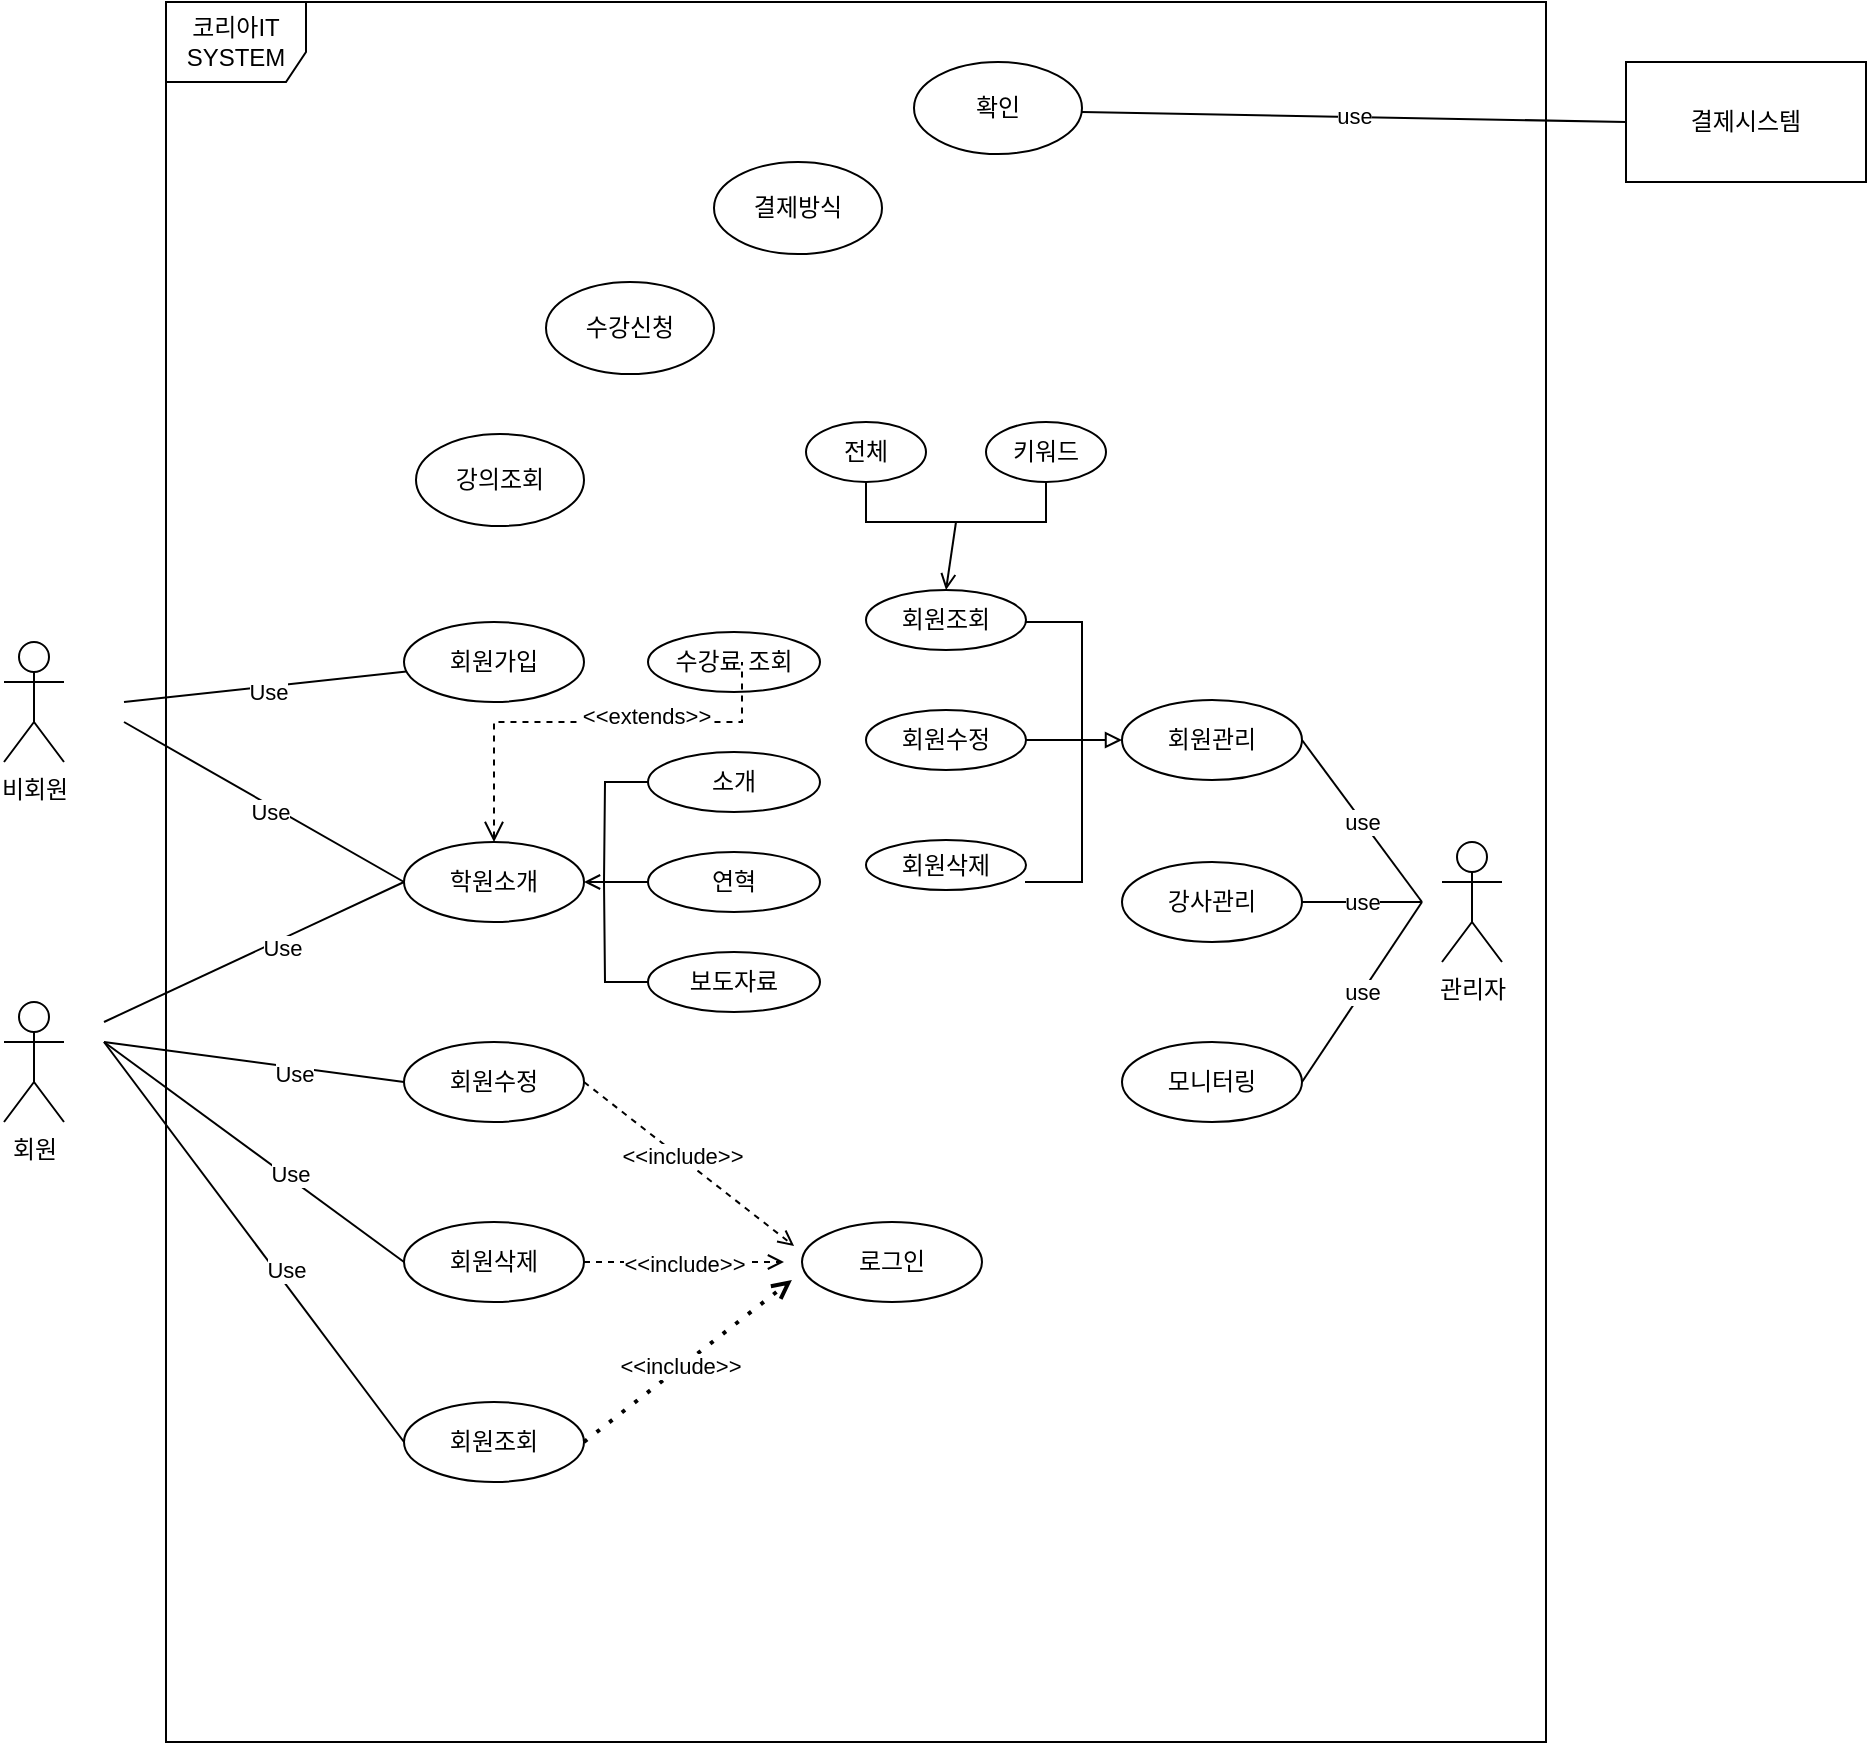 <mxfile version="22.1.15" type="device">
  <diagram name="페이지-1" id="k86Nnk8i_f4Q3zjXNnSh">
    <mxGraphModel dx="1434" dy="780" grid="1" gridSize="10" guides="1" tooltips="1" connect="1" arrows="1" fold="1" page="1" pageScale="1" pageWidth="827" pageHeight="1169" math="0" shadow="0">
      <root>
        <mxCell id="0" />
        <mxCell id="1" parent="0" />
        <mxCell id="blV9PTF11IVI_z7g0Vjc-1" value="비회원" style="shape=umlActor;verticalLabelPosition=bottom;verticalAlign=top;html=1;outlineConnect=0;" vertex="1" parent="1">
          <mxGeometry x="39" y="330" width="30" height="60" as="geometry" />
        </mxCell>
        <mxCell id="blV9PTF11IVI_z7g0Vjc-2" value="회원" style="shape=umlActor;verticalLabelPosition=bottom;verticalAlign=top;html=1;outlineConnect=0;" vertex="1" parent="1">
          <mxGeometry x="39" y="510" width="30" height="60" as="geometry" />
        </mxCell>
        <mxCell id="blV9PTF11IVI_z7g0Vjc-3" value="관리자" style="shape=umlActor;verticalLabelPosition=bottom;verticalAlign=top;html=1;outlineConnect=0;" vertex="1" parent="1">
          <mxGeometry x="758" y="430" width="30" height="60" as="geometry" />
        </mxCell>
        <mxCell id="blV9PTF11IVI_z7g0Vjc-5" value="코리아IT&lt;br&gt;SYSTEM" style="shape=umlFrame;whiteSpace=wrap;html=1;pointerEvents=0;width=70;height=40;" vertex="1" parent="1">
          <mxGeometry x="120" y="10" width="690" height="870" as="geometry" />
        </mxCell>
        <mxCell id="blV9PTF11IVI_z7g0Vjc-6" value="회원가입" style="ellipse;whiteSpace=wrap;html=1;" vertex="1" parent="1">
          <mxGeometry x="239" y="320" width="90" height="40" as="geometry" />
        </mxCell>
        <mxCell id="blV9PTF11IVI_z7g0Vjc-7" value="회원수정" style="ellipse;whiteSpace=wrap;html=1;" vertex="1" parent="1">
          <mxGeometry x="239" y="530" width="90" height="40" as="geometry" />
        </mxCell>
        <mxCell id="blV9PTF11IVI_z7g0Vjc-8" value="회원삭제" style="ellipse;whiteSpace=wrap;html=1;" vertex="1" parent="1">
          <mxGeometry x="239" y="620" width="90" height="40" as="geometry" />
        </mxCell>
        <mxCell id="blV9PTF11IVI_z7g0Vjc-9" value="회원조회" style="ellipse;whiteSpace=wrap;html=1;" vertex="1" parent="1">
          <mxGeometry x="239" y="710" width="90" height="40" as="geometry" />
        </mxCell>
        <mxCell id="blV9PTF11IVI_z7g0Vjc-12" value="" style="endArrow=none;html=1;rounded=0;endFill=0;" edge="1" parent="1" target="blV9PTF11IVI_z7g0Vjc-6">
          <mxGeometry width="50" height="50" relative="1" as="geometry">
            <mxPoint x="99" y="360" as="sourcePoint" />
            <mxPoint x="149" y="320" as="targetPoint" />
          </mxGeometry>
        </mxCell>
        <mxCell id="blV9PTF11IVI_z7g0Vjc-16" value="Use" style="edgeLabel;html=1;align=center;verticalAlign=middle;resizable=0;points=[];" vertex="1" connectable="0" parent="blV9PTF11IVI_z7g0Vjc-12">
          <mxGeometry x="0.014" y="-3" relative="1" as="geometry">
            <mxPoint as="offset" />
          </mxGeometry>
        </mxCell>
        <mxCell id="blV9PTF11IVI_z7g0Vjc-13" value="" style="endArrow=none;html=1;rounded=0;entryX=0;entryY=0.5;entryDx=0;entryDy=0;endFill=0;" edge="1" parent="1" target="blV9PTF11IVI_z7g0Vjc-7">
          <mxGeometry width="50" height="50" relative="1" as="geometry">
            <mxPoint x="89" y="530" as="sourcePoint" />
            <mxPoint x="139" y="570" as="targetPoint" />
          </mxGeometry>
        </mxCell>
        <mxCell id="blV9PTF11IVI_z7g0Vjc-37" value="Use" style="edgeLabel;html=1;align=center;verticalAlign=middle;resizable=0;points=[];" vertex="1" connectable="0" parent="blV9PTF11IVI_z7g0Vjc-13">
          <mxGeometry x="0.259" y="-3" relative="1" as="geometry">
            <mxPoint as="offset" />
          </mxGeometry>
        </mxCell>
        <mxCell id="blV9PTF11IVI_z7g0Vjc-14" value="" style="endArrow=none;html=1;rounded=0;entryX=0;entryY=0.5;entryDx=0;entryDy=0;endFill=0;" edge="1" parent="1" target="blV9PTF11IVI_z7g0Vjc-8">
          <mxGeometry width="50" height="50" relative="1" as="geometry">
            <mxPoint x="89" y="530" as="sourcePoint" />
            <mxPoint x="139" y="570" as="targetPoint" />
          </mxGeometry>
        </mxCell>
        <mxCell id="blV9PTF11IVI_z7g0Vjc-38" value="Use" style="edgeLabel;html=1;align=center;verticalAlign=middle;resizable=0;points=[];" vertex="1" connectable="0" parent="blV9PTF11IVI_z7g0Vjc-14">
          <mxGeometry x="0.226" y="2" relative="1" as="geometry">
            <mxPoint as="offset" />
          </mxGeometry>
        </mxCell>
        <mxCell id="blV9PTF11IVI_z7g0Vjc-15" value="" style="endArrow=none;html=1;rounded=0;entryX=0;entryY=0.5;entryDx=0;entryDy=0;endFill=0;" edge="1" parent="1" target="blV9PTF11IVI_z7g0Vjc-9">
          <mxGeometry width="50" height="50" relative="1" as="geometry">
            <mxPoint x="89" y="530" as="sourcePoint" />
            <mxPoint x="139" y="570" as="targetPoint" />
          </mxGeometry>
        </mxCell>
        <mxCell id="blV9PTF11IVI_z7g0Vjc-39" value="Use" style="edgeLabel;html=1;align=center;verticalAlign=middle;resizable=0;points=[];" vertex="1" connectable="0" parent="blV9PTF11IVI_z7g0Vjc-15">
          <mxGeometry x="0.162" y="4" relative="1" as="geometry">
            <mxPoint as="offset" />
          </mxGeometry>
        </mxCell>
        <mxCell id="blV9PTF11IVI_z7g0Vjc-18" value="로그인" style="ellipse;whiteSpace=wrap;html=1;" vertex="1" parent="1">
          <mxGeometry x="438" y="620" width="90" height="40" as="geometry" />
        </mxCell>
        <mxCell id="blV9PTF11IVI_z7g0Vjc-19" value="" style="endArrow=open;dashed=1;html=1;rounded=0;entryX=0.056;entryY=0.3;entryDx=0;entryDy=0;endFill=0;entryPerimeter=0;" edge="1" parent="1">
          <mxGeometry width="50" height="50" relative="1" as="geometry">
            <mxPoint x="329" y="550" as="sourcePoint" />
            <mxPoint x="434.04" y="632" as="targetPoint" />
          </mxGeometry>
        </mxCell>
        <mxCell id="blV9PTF11IVI_z7g0Vjc-24" value="&amp;lt;&amp;lt;include&amp;gt;&amp;gt;" style="edgeLabel;html=1;align=center;verticalAlign=middle;resizable=0;points=[];" vertex="1" connectable="0" parent="blV9PTF11IVI_z7g0Vjc-19">
          <mxGeometry x="-0.077" y="1" relative="1" as="geometry">
            <mxPoint as="offset" />
          </mxGeometry>
        </mxCell>
        <mxCell id="blV9PTF11IVI_z7g0Vjc-20" value="" style="endArrow=open;dashed=1;html=1;dashPattern=1 3;strokeWidth=2;rounded=0;exitX=1;exitY=0.5;exitDx=0;exitDy=0;endFill=0;entryX=0.044;entryY=0.725;entryDx=0;entryDy=0;entryPerimeter=0;" edge="1" parent="1" source="blV9PTF11IVI_z7g0Vjc-9">
          <mxGeometry width="50" height="50" relative="1" as="geometry">
            <mxPoint x="349" y="690" as="sourcePoint" />
            <mxPoint x="432.96" y="649" as="targetPoint" />
          </mxGeometry>
        </mxCell>
        <mxCell id="blV9PTF11IVI_z7g0Vjc-22" value="&amp;lt;&amp;lt;include&amp;gt;&amp;gt;" style="edgeLabel;html=1;align=center;verticalAlign=middle;resizable=0;points=[];" vertex="1" connectable="0" parent="blV9PTF11IVI_z7g0Vjc-20">
          <mxGeometry x="-0.074" y="1" relative="1" as="geometry">
            <mxPoint as="offset" />
          </mxGeometry>
        </mxCell>
        <mxCell id="blV9PTF11IVI_z7g0Vjc-21" value="" style="endArrow=open;dashed=1;html=1;rounded=0;endFill=0;" edge="1" parent="1">
          <mxGeometry width="50" height="50" relative="1" as="geometry">
            <mxPoint x="329" y="640" as="sourcePoint" />
            <mxPoint x="429" y="640" as="targetPoint" />
          </mxGeometry>
        </mxCell>
        <mxCell id="blV9PTF11IVI_z7g0Vjc-23" value="&amp;lt;&amp;lt;include&amp;gt;&amp;gt;" style="edgeLabel;html=1;align=center;verticalAlign=middle;resizable=0;points=[];" vertex="1" connectable="0" parent="blV9PTF11IVI_z7g0Vjc-21">
          <mxGeometry y="-1" relative="1" as="geometry">
            <mxPoint as="offset" />
          </mxGeometry>
        </mxCell>
        <mxCell id="blV9PTF11IVI_z7g0Vjc-25" value="학원소개" style="ellipse;whiteSpace=wrap;html=1;" vertex="1" parent="1">
          <mxGeometry x="239" y="430" width="90" height="40" as="geometry" />
        </mxCell>
        <mxCell id="blV9PTF11IVI_z7g0Vjc-27" value="" style="endArrow=none;html=1;rounded=0;entryX=0;entryY=0.5;entryDx=0;entryDy=0;" edge="1" parent="1" target="blV9PTF11IVI_z7g0Vjc-25">
          <mxGeometry width="50" height="50" relative="1" as="geometry">
            <mxPoint x="99" y="370" as="sourcePoint" />
            <mxPoint x="149" y="320" as="targetPoint" />
          </mxGeometry>
        </mxCell>
        <mxCell id="blV9PTF11IVI_z7g0Vjc-29" value="Use" style="edgeLabel;html=1;align=center;verticalAlign=middle;resizable=0;points=[];" vertex="1" connectable="0" parent="blV9PTF11IVI_z7g0Vjc-27">
          <mxGeometry x="0.074" y="-2" relative="1" as="geometry">
            <mxPoint x="-1" as="offset" />
          </mxGeometry>
        </mxCell>
        <mxCell id="blV9PTF11IVI_z7g0Vjc-28" value="" style="endArrow=none;html=1;rounded=0;entryX=0;entryY=0.5;entryDx=0;entryDy=0;" edge="1" parent="1" target="blV9PTF11IVI_z7g0Vjc-25">
          <mxGeometry width="50" height="50" relative="1" as="geometry">
            <mxPoint x="89" y="520" as="sourcePoint" />
            <mxPoint x="139" y="470" as="targetPoint" />
          </mxGeometry>
        </mxCell>
        <mxCell id="blV9PTF11IVI_z7g0Vjc-30" value="Use" style="edgeLabel;html=1;align=center;verticalAlign=middle;resizable=0;points=[];" vertex="1" connectable="0" parent="blV9PTF11IVI_z7g0Vjc-28">
          <mxGeometry x="0.164" y="-4" relative="1" as="geometry">
            <mxPoint as="offset" />
          </mxGeometry>
        </mxCell>
        <mxCell id="blV9PTF11IVI_z7g0Vjc-35" value="" style="edgeStyle=orthogonalEdgeStyle;rounded=0;orthogonalLoop=1;jettySize=auto;html=1;startArrow=none;startFill=0;endArrow=none;endFill=0;" edge="1" parent="1" source="blV9PTF11IVI_z7g0Vjc-31">
          <mxGeometry relative="1" as="geometry">
            <mxPoint x="339" y="450" as="targetPoint" />
          </mxGeometry>
        </mxCell>
        <mxCell id="blV9PTF11IVI_z7g0Vjc-31" value="소개" style="ellipse;whiteSpace=wrap;html=1;" vertex="1" parent="1">
          <mxGeometry x="361" y="385" width="86" height="30" as="geometry" />
        </mxCell>
        <mxCell id="blV9PTF11IVI_z7g0Vjc-34" value="" style="edgeStyle=orthogonalEdgeStyle;rounded=0;orthogonalLoop=1;jettySize=auto;html=1;endArrow=open;endFill=0;" edge="1" parent="1" source="blV9PTF11IVI_z7g0Vjc-32" target="blV9PTF11IVI_z7g0Vjc-25">
          <mxGeometry relative="1" as="geometry" />
        </mxCell>
        <mxCell id="blV9PTF11IVI_z7g0Vjc-32" value="연혁" style="ellipse;whiteSpace=wrap;html=1;" vertex="1" parent="1">
          <mxGeometry x="361" y="435" width="86" height="30" as="geometry" />
        </mxCell>
        <mxCell id="blV9PTF11IVI_z7g0Vjc-36" value="" style="edgeStyle=orthogonalEdgeStyle;rounded=0;orthogonalLoop=1;jettySize=auto;html=1;endArrow=none;endFill=0;" edge="1" parent="1" source="blV9PTF11IVI_z7g0Vjc-33">
          <mxGeometry relative="1" as="geometry">
            <mxPoint x="339" y="450" as="targetPoint" />
          </mxGeometry>
        </mxCell>
        <mxCell id="blV9PTF11IVI_z7g0Vjc-33" value="보도자료" style="ellipse;whiteSpace=wrap;html=1;" vertex="1" parent="1">
          <mxGeometry x="361" y="485" width="86" height="30" as="geometry" />
        </mxCell>
        <mxCell id="blV9PTF11IVI_z7g0Vjc-40" value="수강료 조회" style="ellipse;whiteSpace=wrap;html=1;" vertex="1" parent="1">
          <mxGeometry x="361" y="325" width="86" height="30" as="geometry" />
        </mxCell>
        <mxCell id="blV9PTF11IVI_z7g0Vjc-42" value="" style="edgeStyle=elbowEdgeStyle;elbow=vertical;endArrow=none;html=1;curved=0;rounded=0;endSize=8;startSize=8;exitX=0.5;exitY=0;exitDx=0;exitDy=0;dashed=1;endFill=0;startArrow=open;startFill=0;" edge="1" parent="1" source="blV9PTF11IVI_z7g0Vjc-25">
          <mxGeometry width="50" height="50" relative="1" as="geometry">
            <mxPoint x="358" y="390" as="sourcePoint" />
            <mxPoint x="408" y="340" as="targetPoint" />
            <Array as="points">
              <mxPoint x="349" y="370" />
            </Array>
          </mxGeometry>
        </mxCell>
        <mxCell id="blV9PTF11IVI_z7g0Vjc-43" value="&amp;lt;&amp;lt;extends&amp;gt;&amp;gt;" style="edgeLabel;html=1;align=center;verticalAlign=middle;resizable=0;points=[];" vertex="1" connectable="0" parent="blV9PTF11IVI_z7g0Vjc-42">
          <mxGeometry x="0.271" y="3" relative="1" as="geometry">
            <mxPoint as="offset" />
          </mxGeometry>
        </mxCell>
        <mxCell id="blV9PTF11IVI_z7g0Vjc-44" value="회원관리" style="ellipse;whiteSpace=wrap;html=1;" vertex="1" parent="1">
          <mxGeometry x="598" y="359" width="90" height="40" as="geometry" />
        </mxCell>
        <mxCell id="blV9PTF11IVI_z7g0Vjc-45" value="강사관리" style="ellipse;whiteSpace=wrap;html=1;" vertex="1" parent="1">
          <mxGeometry x="598" y="440" width="90" height="40" as="geometry" />
        </mxCell>
        <mxCell id="blV9PTF11IVI_z7g0Vjc-46" value="모니터링" style="ellipse;whiteSpace=wrap;html=1;" vertex="1" parent="1">
          <mxGeometry x="598" y="530" width="90" height="40" as="geometry" />
        </mxCell>
        <mxCell id="blV9PTF11IVI_z7g0Vjc-49" value="use" style="endArrow=none;html=1;rounded=0;exitX=1;exitY=0.5;exitDx=0;exitDy=0;" edge="1" parent="1" source="blV9PTF11IVI_z7g0Vjc-44">
          <mxGeometry width="50" height="50" relative="1" as="geometry">
            <mxPoint x="658" y="415" as="sourcePoint" />
            <mxPoint x="748" y="460" as="targetPoint" />
          </mxGeometry>
        </mxCell>
        <mxCell id="blV9PTF11IVI_z7g0Vjc-51" value="use" style="endArrow=none;html=1;rounded=0;exitX=1;exitY=0.5;exitDx=0;exitDy=0;" edge="1" parent="1" source="blV9PTF11IVI_z7g0Vjc-45">
          <mxGeometry width="50" height="50" relative="1" as="geometry">
            <mxPoint x="668" y="500" as="sourcePoint" />
            <mxPoint x="748" y="460" as="targetPoint" />
          </mxGeometry>
        </mxCell>
        <mxCell id="blV9PTF11IVI_z7g0Vjc-52" value="use" style="endArrow=none;html=1;rounded=0;exitX=1;exitY=0.5;exitDx=0;exitDy=0;" edge="1" parent="1" source="blV9PTF11IVI_z7g0Vjc-46">
          <mxGeometry width="50" height="50" relative="1" as="geometry">
            <mxPoint x="658" y="590" as="sourcePoint" />
            <mxPoint x="748" y="460" as="targetPoint" />
          </mxGeometry>
        </mxCell>
        <mxCell id="blV9PTF11IVI_z7g0Vjc-53" value="회원조회" style="ellipse;whiteSpace=wrap;html=1;" vertex="1" parent="1">
          <mxGeometry x="470" y="304" width="80" height="30" as="geometry" />
        </mxCell>
        <mxCell id="blV9PTF11IVI_z7g0Vjc-54" value="회원수정" style="ellipse;whiteSpace=wrap;html=1;" vertex="1" parent="1">
          <mxGeometry x="470" y="364" width="80" height="30" as="geometry" />
        </mxCell>
        <mxCell id="blV9PTF11IVI_z7g0Vjc-55" value="회원삭제" style="ellipse;whiteSpace=wrap;html=1;" vertex="1" parent="1">
          <mxGeometry x="470" y="429" width="80" height="25" as="geometry" />
        </mxCell>
        <mxCell id="blV9PTF11IVI_z7g0Vjc-56" value="" style="shape=partialRectangle;whiteSpace=wrap;html=1;bottom=1;right=1;left=1;top=0;fillColor=none;routingCenterX=-0.5;direction=north;" vertex="1" parent="1">
          <mxGeometry x="550" y="320" width="28" height="130" as="geometry" />
        </mxCell>
        <mxCell id="blV9PTF11IVI_z7g0Vjc-57" value="" style="endArrow=block;html=1;rounded=0;entryX=0;entryY=0.5;entryDx=0;entryDy=0;endFill=0;exitX=1;exitY=0.5;exitDx=0;exitDy=0;" edge="1" parent="1" source="blV9PTF11IVI_z7g0Vjc-54" target="blV9PTF11IVI_z7g0Vjc-44">
          <mxGeometry width="50" height="50" relative="1" as="geometry">
            <mxPoint x="558" y="379" as="sourcePoint" />
            <mxPoint x="600" y="335" as="targetPoint" />
          </mxGeometry>
        </mxCell>
        <mxCell id="blV9PTF11IVI_z7g0Vjc-59" value="전체" style="ellipse;whiteSpace=wrap;html=1;" vertex="1" parent="1">
          <mxGeometry x="440" y="220" width="60" height="30" as="geometry" />
        </mxCell>
        <mxCell id="blV9PTF11IVI_z7g0Vjc-60" value="키워드" style="ellipse;whiteSpace=wrap;html=1;" vertex="1" parent="1">
          <mxGeometry x="530" y="220" width="60" height="30" as="geometry" />
        </mxCell>
        <mxCell id="blV9PTF11IVI_z7g0Vjc-61" value="" style="shape=partialRectangle;whiteSpace=wrap;html=1;bottom=1;right=1;left=1;top=0;fillColor=none;routingCenterX=-0.5;" vertex="1" parent="1">
          <mxGeometry x="470" y="250" width="90" height="20" as="geometry" />
        </mxCell>
        <mxCell id="blV9PTF11IVI_z7g0Vjc-63" value="" style="endArrow=open;html=1;rounded=0;entryX=0.5;entryY=0;entryDx=0;entryDy=0;endFill=0;exitX=0.5;exitY=1;exitDx=0;exitDy=0;" edge="1" parent="1" source="blV9PTF11IVI_z7g0Vjc-61" target="blV9PTF11IVI_z7g0Vjc-53">
          <mxGeometry width="50" height="50" relative="1" as="geometry">
            <mxPoint x="508" y="270" as="sourcePoint" />
            <mxPoint x="558" y="220" as="targetPoint" />
          </mxGeometry>
        </mxCell>
        <mxCell id="blV9PTF11IVI_z7g0Vjc-64" value="강의조회" style="ellipse;whiteSpace=wrap;html=1;" vertex="1" parent="1">
          <mxGeometry x="245" y="226" width="84" height="46" as="geometry" />
        </mxCell>
        <mxCell id="blV9PTF11IVI_z7g0Vjc-65" value="수강신청" style="ellipse;whiteSpace=wrap;html=1;" vertex="1" parent="1">
          <mxGeometry x="310" y="150" width="84" height="46" as="geometry" />
        </mxCell>
        <mxCell id="blV9PTF11IVI_z7g0Vjc-66" value="결제방식" style="ellipse;whiteSpace=wrap;html=1;" vertex="1" parent="1">
          <mxGeometry x="394" y="90" width="84" height="46" as="geometry" />
        </mxCell>
        <mxCell id="blV9PTF11IVI_z7g0Vjc-67" value="확인" style="ellipse;whiteSpace=wrap;html=1;" vertex="1" parent="1">
          <mxGeometry x="494" y="40" width="84" height="46" as="geometry" />
        </mxCell>
        <mxCell id="blV9PTF11IVI_z7g0Vjc-69" value="결제시스템" style="rounded=0;whiteSpace=wrap;html=1;" vertex="1" parent="1">
          <mxGeometry x="850" y="40" width="120" height="60" as="geometry" />
        </mxCell>
        <mxCell id="blV9PTF11IVI_z7g0Vjc-70" value="use" style="endArrow=none;html=1;rounded=0;entryX=0;entryY=0.5;entryDx=0;entryDy=0;" edge="1" parent="1" target="blV9PTF11IVI_z7g0Vjc-69">
          <mxGeometry width="50" height="50" relative="1" as="geometry">
            <mxPoint x="578" y="65" as="sourcePoint" />
            <mxPoint x="628" y="15" as="targetPoint" />
          </mxGeometry>
        </mxCell>
      </root>
    </mxGraphModel>
  </diagram>
</mxfile>
